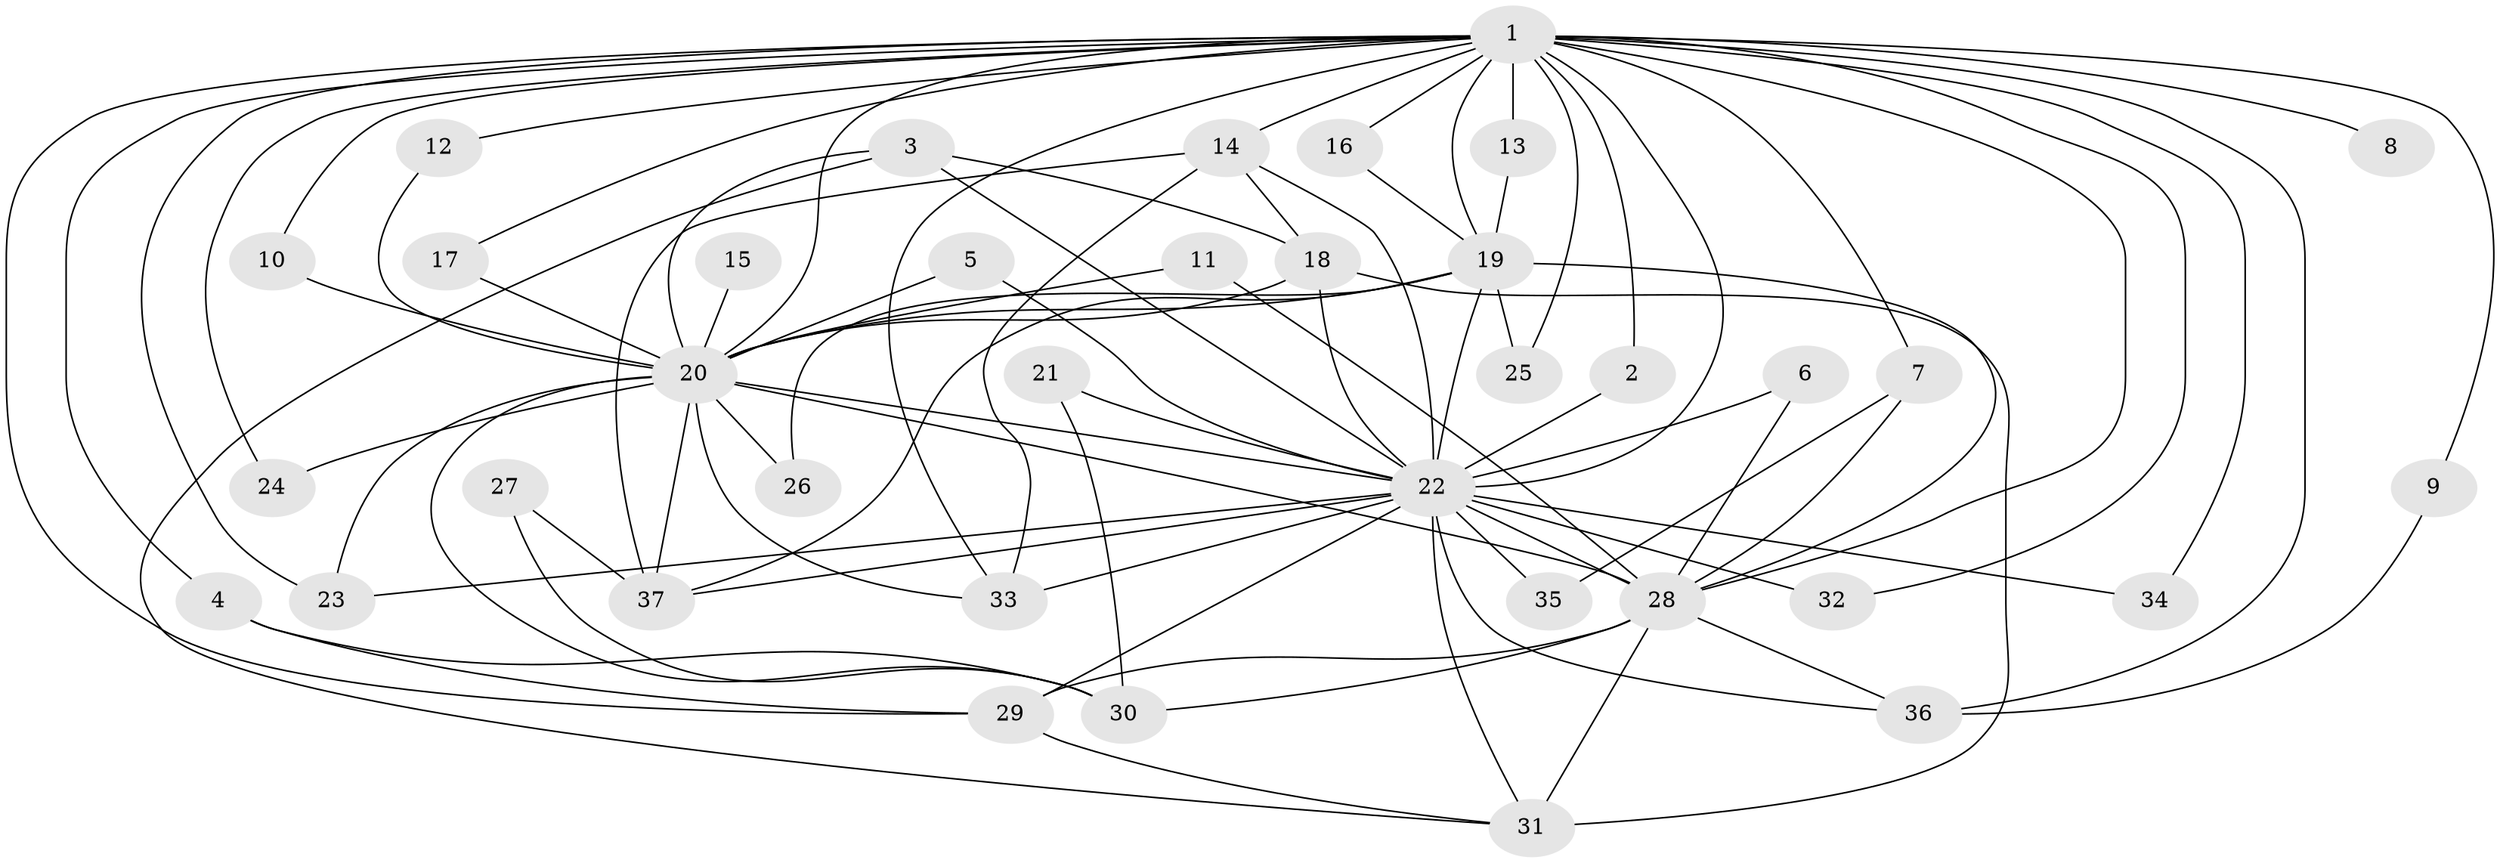 // original degree distribution, {15: 0.02702702702702703, 18: 0.05405405405405406, 19: 0.013513513513513514, 21: 0.02702702702702703, 14: 0.013513513513513514, 2: 0.5405405405405406, 4: 0.10810810810810811, 6: 0.013513513513513514, 3: 0.16216216216216217, 5: 0.04054054054054054}
// Generated by graph-tools (version 1.1) at 2025/49/03/09/25 03:49:42]
// undirected, 37 vertices, 85 edges
graph export_dot {
graph [start="1"]
  node [color=gray90,style=filled];
  1;
  2;
  3;
  4;
  5;
  6;
  7;
  8;
  9;
  10;
  11;
  12;
  13;
  14;
  15;
  16;
  17;
  18;
  19;
  20;
  21;
  22;
  23;
  24;
  25;
  26;
  27;
  28;
  29;
  30;
  31;
  32;
  33;
  34;
  35;
  36;
  37;
  1 -- 2 [weight=1.0];
  1 -- 4 [weight=1.0];
  1 -- 7 [weight=2.0];
  1 -- 8 [weight=2.0];
  1 -- 9 [weight=1.0];
  1 -- 10 [weight=1.0];
  1 -- 12 [weight=1.0];
  1 -- 13 [weight=1.0];
  1 -- 14 [weight=3.0];
  1 -- 16 [weight=1.0];
  1 -- 17 [weight=1.0];
  1 -- 19 [weight=5.0];
  1 -- 20 [weight=8.0];
  1 -- 22 [weight=9.0];
  1 -- 23 [weight=1.0];
  1 -- 24 [weight=1.0];
  1 -- 25 [weight=1.0];
  1 -- 28 [weight=5.0];
  1 -- 29 [weight=1.0];
  1 -- 32 [weight=1.0];
  1 -- 33 [weight=1.0];
  1 -- 34 [weight=1.0];
  1 -- 36 [weight=2.0];
  2 -- 22 [weight=1.0];
  3 -- 18 [weight=1.0];
  3 -- 20 [weight=1.0];
  3 -- 22 [weight=1.0];
  3 -- 31 [weight=1.0];
  4 -- 29 [weight=1.0];
  4 -- 30 [weight=1.0];
  5 -- 20 [weight=1.0];
  5 -- 22 [weight=1.0];
  6 -- 22 [weight=1.0];
  6 -- 28 [weight=1.0];
  7 -- 28 [weight=1.0];
  7 -- 35 [weight=1.0];
  9 -- 36 [weight=1.0];
  10 -- 20 [weight=1.0];
  11 -- 20 [weight=1.0];
  11 -- 28 [weight=1.0];
  12 -- 20 [weight=1.0];
  13 -- 19 [weight=1.0];
  14 -- 18 [weight=1.0];
  14 -- 22 [weight=1.0];
  14 -- 33 [weight=1.0];
  14 -- 37 [weight=1.0];
  15 -- 20 [weight=1.0];
  16 -- 19 [weight=1.0];
  17 -- 20 [weight=2.0];
  18 -- 20 [weight=1.0];
  18 -- 22 [weight=1.0];
  18 -- 31 [weight=1.0];
  19 -- 20 [weight=2.0];
  19 -- 22 [weight=2.0];
  19 -- 25 [weight=1.0];
  19 -- 26 [weight=1.0];
  19 -- 28 [weight=1.0];
  19 -- 37 [weight=1.0];
  20 -- 22 [weight=4.0];
  20 -- 23 [weight=1.0];
  20 -- 24 [weight=1.0];
  20 -- 26 [weight=1.0];
  20 -- 28 [weight=2.0];
  20 -- 30 [weight=2.0];
  20 -- 33 [weight=2.0];
  20 -- 37 [weight=1.0];
  21 -- 22 [weight=1.0];
  21 -- 30 [weight=1.0];
  22 -- 23 [weight=1.0];
  22 -- 28 [weight=2.0];
  22 -- 29 [weight=2.0];
  22 -- 31 [weight=1.0];
  22 -- 32 [weight=1.0];
  22 -- 33 [weight=1.0];
  22 -- 34 [weight=1.0];
  22 -- 35 [weight=2.0];
  22 -- 36 [weight=1.0];
  22 -- 37 [weight=1.0];
  27 -- 30 [weight=1.0];
  27 -- 37 [weight=1.0];
  28 -- 29 [weight=1.0];
  28 -- 30 [weight=2.0];
  28 -- 31 [weight=2.0];
  28 -- 36 [weight=1.0];
  29 -- 31 [weight=1.0];
}
